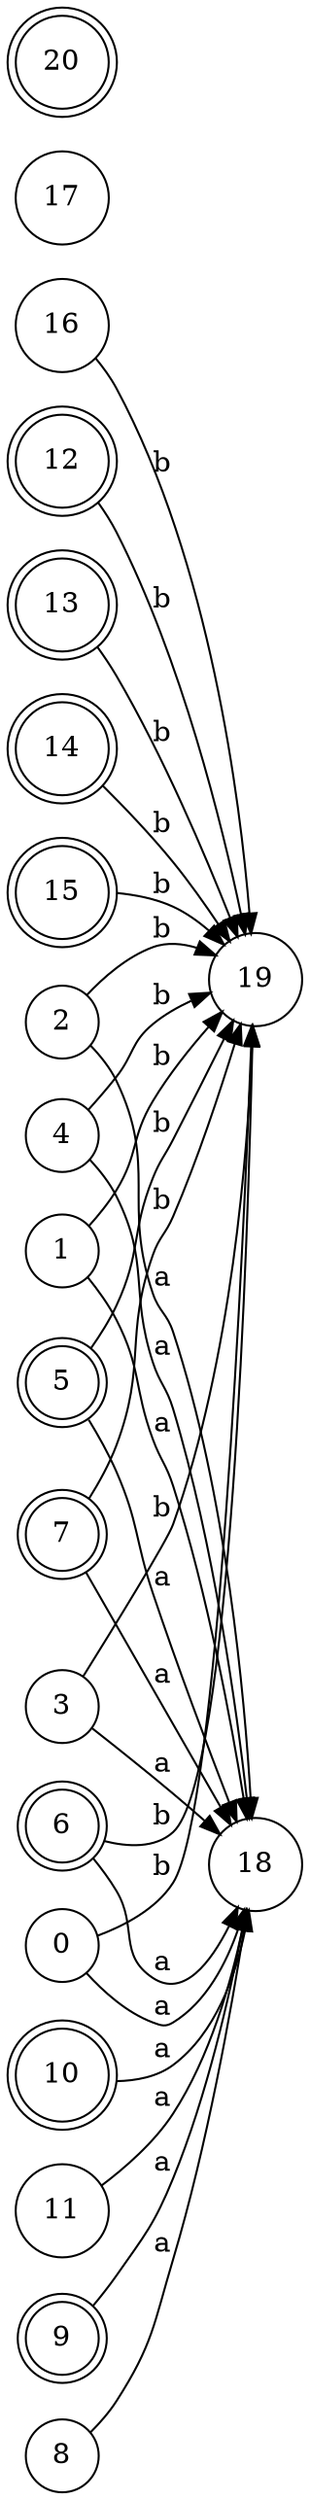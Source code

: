 digraph DFA {
	rankdir=LR;	0 [shape=circle];
	0 -> 18 [label="a"];
	0 -> 19 [label="b"];
	1 [shape=circle];
	1 -> 18 [label="a"];
	1 -> 19 [label="b"];
	2 [shape=circle];
	2 -> 18 [label="a"];
	2 -> 19 [label="b"];
	3 [shape=circle];
	3 -> 18 [label="a"];
	3 -> 19 [label="b"];
	4 [shape=circle];
	4 -> 18 [label="a"];
	4 -> 19 [label="b"];
	5 [shape=doublecircle];
	5 -> 18 [label="a"];
	5 -> 19 [label="b"];
	6 [shape=doublecircle];
	6 -> 18 [label="a"];
	6 -> 19 [label="b"];
	7 [shape=doublecircle];
	7 -> 18 [label="a"];
	7 -> 19 [label="b"];
	8 [shape=circle];
	8 -> 18 [label="a"];
	9 [shape=doublecircle];
	9 -> 18 [label="a"];
	10 [shape=doublecircle];
	10 -> 18 [label="a"];
	11 [shape=circle];
	11 -> 18 [label="a"];
	12 [shape=doublecircle];
	12 -> 19 [label="b"];
	13 [shape=doublecircle];
	13 -> 19 [label="b"];
	14 [shape=doublecircle];
	14 -> 19 [label="b"];
	15 [shape=doublecircle];
	15 -> 19 [label="b"];
	16 [shape=circle];
	16 -> 19 [label="b"];
	17 [shape=circle];
	18 [shape=circle];
	19 [shape=circle];
	20 [shape=doublecircle];
}
